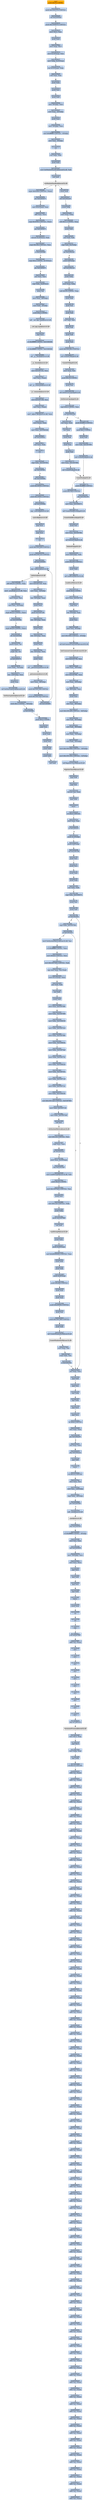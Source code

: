 digraph G {
node[shape=rectangle,style=filled,fillcolor=lightsteelblue,color=lightsteelblue]
bgcolor="transparent"
a0x01005438pushl_0x70UINT8[label="start\npushl $0x70<UINT8>",color="lightgrey",fillcolor="orange"];
a0x0100543apushl_0x1001570UINT32[label="0x0100543a\npushl $0x1001570<UINT32>"];
a0x0100543fcall_0x01005620[label="0x0100543f\ncall 0x01005620"];
a0x01005620pushl_0x1005670UINT32[label="0x01005620\npushl $0x1005670<UINT32>"];
a0x01005625movl_fs_0_eax[label="0x01005625\nmovl %fs:0, %eax"];
a0x0100562bpushl_eax[label="0x0100562b\npushl %eax"];
a0x0100562cmovl_esp_fs_0[label="0x0100562c\nmovl %esp, %fs:0"];
a0x01005633movl_0x10esp__eax[label="0x01005633\nmovl 0x10(%esp), %eax"];
a0x01005637movl_ebp_0x10esp_[label="0x01005637\nmovl %ebp, 0x10(%esp)"];
a0x0100563bleal_0x10esp__ebp[label="0x0100563b\nleal 0x10(%esp), %ebp"];
a0x0100563fsubl_eax_esp[label="0x0100563f\nsubl %eax, %esp"];
a0x01005641pushl_ebx[label="0x01005641\npushl %ebx"];
a0x01005642pushl_esi[label="0x01005642\npushl %esi"];
a0x01005643pushl_edi[label="0x01005643\npushl %edi"];
a0x01005644movl__8ebp__eax[label="0x01005644\nmovl -8(%ebp), %eax"];
a0x01005647movl_esp__24ebp_[label="0x01005647\nmovl %esp, -24(%ebp)"];
a0x0100564apushl_eax[label="0x0100564a\npushl %eax"];
a0x0100564bmovl__4ebp__eax[label="0x0100564b\nmovl -4(%ebp), %eax"];
a0x0100564emovl_0xffffffffUINT32__4ebp_[label="0x0100564e\nmovl $0xffffffff<UINT32>, -4(%ebp)"];
a0x01005655movl_eax__8ebp_[label="0x01005655\nmovl %eax, -8(%ebp)"];
a0x01005658ret[label="0x01005658\nret"];
a0x01005444xorl_ebx_ebx[label="0x01005444\nxorl %ebx, %ebx"];
a0x01005446pushl_ebx[label="0x01005446\npushl %ebx"];
a0x01005447movl_GetModuleHandleA_kernel32_dll_edi[label="0x01005447\nmovl GetModuleHandleA@kernel32.dll, %edi"];
a0x0100544dcall_edi[label="0x0100544d\ncall %edi"];
GetModuleHandleA_kernel32_dll[label="GetModuleHandleA@kernel32.dll",color="lightgrey",fillcolor="lightgrey"];
a0x0100544fcmpw_0x5a4dUINT16_eax_[label="0x0100544f\ncmpw $0x5a4d<UINT16>, (%eax)"];
a0x01005454jne_0x01005475[label="0x01005454\njne 0x01005475"];
a0x01005456movl_0x3ceax__ecx[label="0x01005456\nmovl 0x3c(%eax), %ecx"];
a0x01005459addl_eax_ecx[label="0x01005459\naddl %eax, %ecx"];
a0x0100545bcmpl_0x4550UINT32_ecx_[label="0x0100545b\ncmpl $0x4550<UINT32>, (%ecx)"];
a0x01005461jne_0x01005475[label="0x01005461\njne 0x01005475"];
a0x01005463movzwl_0x18ecx__eax[label="0x01005463\nmovzwl 0x18(%ecx), %eax"];
a0x01005467cmpl_0x10bUINT32_eax[label="0x01005467\ncmpl $0x10b<UINT32>, %eax"];
a0x0100546cje_0x0100548d[label="0x0100546c\nje 0x0100548d"];
a0x0100548dcmpl_0xeUINT8_0x74ecx_[label="0x0100548d\ncmpl $0xe<UINT8>, 0x74(%ecx)"];
a0x01005491jbe_0x01005475[label="0x01005491\njbe 0x01005475"];
a0x01005493xorl_eax_eax[label="0x01005493\nxorl %eax, %eax"];
a0x01005495cmpl_ebx_0xe8ecx_[label="0x01005495\ncmpl %ebx, 0xe8(%ecx)"];
a0x0100549bsetne_al[label="0x0100549b\nsetne %al"];
a0x0100549emovl_eax__28ebp_[label="0x0100549e\nmovl %eax, -28(%ebp)"];
a0x010054a1movl_ebx__4ebp_[label="0x010054a1\nmovl %ebx, -4(%ebp)"];
a0x010054a4pushl_0x2UINT8[label="0x010054a4\npushl $0x2<UINT8>"];
a0x010054a6call___set_app_type_msvcrt_dll[label="0x010054a6\ncall __set_app_type@msvcrt.dll"];
a__set_app_type_msvcrt_dll[label="__set_app_type@msvcrt.dll",color="lightgrey",fillcolor="lightgrey"];
a0x010054acpopl_ecx[label="0x010054ac\npopl %ecx"];
a0x010054adorl_0xffffffffUINT8_0x01008380[label="0x010054ad\norl $0xffffffff<UINT8>, 0x01008380"];
a0x010054b4orl_0xffffffffUINT8_0x01008384[label="0x010054b4\norl $0xffffffff<UINT8>, 0x01008384"];
a0x010054bbcall___p__fmode_msvcrt_dll[label="0x010054bb\ncall __p__fmode@msvcrt.dll"];
a__p__fmode_msvcrt_dll[label="__p__fmode@msvcrt.dll",color="lightgrey",fillcolor="lightgrey"];
a0x010054c1movl_0x0100710c_ecx[label="0x010054c1\nmovl 0x0100710c, %ecx"];
a0x010054c7movl_ecx_eax_[label="0x010054c7\nmovl %ecx, (%eax)"];
a0x010054c9call___p__commode_msvcrt_dll[label="0x010054c9\ncall __p__commode@msvcrt.dll"];
a__p__commode_msvcrt_dll[label="__p__commode@msvcrt.dll",color="lightgrey",fillcolor="lightgrey"];
a0x010054cfmovl_0x01007108_ecx[label="0x010054cf\nmovl 0x01007108, %ecx"];
a0x010054d5movl_ecx_eax_[label="0x010054d5\nmovl %ecx, (%eax)"];
a0x010054d7movl__adjust_fdiv_msvcrt_dll_eax[label="0x010054d7\nmovl _adjust_fdiv@msvcrt.dll, %eax"];
a0x010054dcmovl_eax__eax[label="0x010054dc\nmovl (%eax), %eax"];
a0x010054demovl_eax_0x01008388[label="0x010054de\nmovl %eax, 0x01008388"];
a0x010054e3call_0x0100561c[label="0x010054e3\ncall 0x0100561c"];
a0x0100561cxorl_eax_eax[label="0x0100561c\nxorl %eax, %eax"];
a0x0100561eret[label="0x0100561e\nret"];
a0x010054e8cmpl_ebx_0x0100705c[label="0x010054e8\ncmpl %ebx, 0x0100705c"];
a0x010054eejne_0x010054fc[label="0x010054ee\njne 0x010054fc"];
a0x010054fccall_0x0100560a[label="0x010054fc\ncall 0x0100560a"];
a0x0100560apushl_0x30000UINT32[label="0x0100560a\npushl $0x30000<UINT32>"];
a0x0100560fpushl_0x10000UINT32[label="0x0100560f\npushl $0x10000<UINT32>"];
a0x01005614call_0x0100566a[label="0x01005614\ncall 0x0100566a"];
a0x0100566ajmp__controlfp_msvcrt_dll[label="0x0100566a\njmp _controlfp@msvcrt.dll"];
a_controlfp_msvcrt_dll[label="_controlfp@msvcrt.dll",color="lightgrey",fillcolor="lightgrey"];
a0x01005619popl_ecx[label="0x01005619\npopl %ecx"];
a0x0100561apopl_ecx[label="0x0100561a\npopl %ecx"];
a0x0100561bret[label="0x0100561b\nret"];
a0x01005501pushl_0x1001200UINT32[label="0x01005501\npushl $0x1001200<UINT32>"];
a0x01005506pushl_0x10011fcUINT32[label="0x01005506\npushl $0x10011fc<UINT32>"];
a0x0100550bcall_0x01005604[label="0x0100550b\ncall 0x01005604"];
a0x01005604jmp__initterm_msvcrt_dll[label="0x01005604\njmp _initterm@msvcrt.dll"];
a_initterm_msvcrt_dll[label="_initterm@msvcrt.dll",color="lightgrey",fillcolor="lightgrey"];
a0x01005510movl_0x01007104_eax[label="0x01005510\nmovl 0x01007104, %eax"];
a0x01005515movl_eax__32ebp_[label="0x01005515\nmovl %eax, -32(%ebp)"];
a0x01005518leal__32ebp__eax[label="0x01005518\nleal -32(%ebp), %eax"];
a0x0100551bpushl_eax[label="0x0100551b\npushl %eax"];
a0x0100551cpushl_0x01007100[label="0x0100551c\npushl 0x01007100"];
a0x01005522leal__36ebp__eax[label="0x01005522\nleal -36(%ebp), %eax"];
a0x01005525pushl_eax[label="0x01005525\npushl %eax"];
a0x01005526leal__40ebp__eax[label="0x01005526\nleal -40(%ebp), %eax"];
a0x01005529pushl_eax[label="0x01005529\npushl %eax"];
a0x0100552aleal__44ebp__eax[label="0x0100552a\nleal -44(%ebp), %eax"];
a0x0100552dpushl_eax[label="0x0100552d\npushl %eax"];
a0x0100552ecall___getmainargs_msvcrt_dll[label="0x0100552e\ncall __getmainargs@msvcrt.dll"];
a__getmainargs_msvcrt_dll[label="__getmainargs@msvcrt.dll",color="lightgrey",fillcolor="lightgrey"];
a0x01005534movl_eax__48ebp_[label="0x01005534\nmovl %eax, -48(%ebp)"];
a0x01005537pushl_0x10011f8UINT32[label="0x01005537\npushl $0x10011f8<UINT32>"];
a0x0100553cpushl_0x10011f4UINT32[label="0x0100553c\npushl $0x10011f4<UINT32>"];
a0x01005541call_0x01005604[label="0x01005541\ncall 0x01005604"];
a0x01005546addl_0x24UINT8_esp[label="0x01005546\naddl $0x24<UINT8>, %esp"];
a0x01005549movl__acmdln_msvcrt_dll_eax[label="0x01005549\nmovl _acmdln@msvcrt.dll, %eax"];
a0x0100554emovl_eax__esi[label="0x0100554e\nmovl (%eax), %esi"];
a0x01005550movl_esi__52ebp_[label="0x01005550\nmovl %esi, -52(%ebp)"];
a0x01005553cmpb_0x22UINT8_esi_[label="0x01005553\ncmpb $0x22<UINT8>, (%esi)"];
a0x01005556jne_0x01005592[label="0x01005556\njne 0x01005592"];
a0x01005592cmpb_0x20UINT8_esi_[label="0x01005592\ncmpb $0x20<UINT8>, (%esi)"];
a0x01005595jbe_0x0100556f[label="0x01005595\njbe 0x0100556f"];
a0x0100556fmovb_esi__al[label="0x0100556f\nmovb (%esi), %al"];
a0x01005571cmpb_bl_al[label="0x01005571\ncmpb %bl, %al"];
a0x01005573je_0x01005579[label="0x01005573\nje 0x01005579"];
a0x01005579movl_ebx__76ebp_[label="0x01005579\nmovl %ebx, -76(%ebp)"];
a0x0100557cleal__120ebp__eax[label="0x0100557c\nleal -120(%ebp), %eax"];
a0x0100557fpushl_eax[label="0x0100557f\npushl %eax"];
a0x01005580call_GetStartupInfoA_kernel32_dll[label="0x01005580\ncall GetStartupInfoA@kernel32.dll"];
GetStartupInfoA_kernel32_dll[label="GetStartupInfoA@kernel32.dll",color="lightgrey",fillcolor="lightgrey"];
a0x01005586testb_0x1UINT8__76ebp_[label="0x01005586\ntestb $0x1<UINT8>, -76(%ebp)"];
a0x0100558aje_0x0100559d[label="0x0100558a\nje 0x0100559d"];
a0x0100559dpushl_0xaUINT8[label="0x0100559d\npushl $0xa<UINT8>"];
a0x0100559fpopl_eax[label="0x0100559f\npopl %eax"];
a0x010055a0pushl_eax[label="0x010055a0\npushl %eax"];
a0x010055a1pushl_esi[label="0x010055a1\npushl %esi"];
a0x010055a2pushl_ebx[label="0x010055a2\npushl %ebx"];
a0x010055a3pushl_ebx[label="0x010055a3\npushl %ebx"];
a0x010055a4call_edi[label="0x010055a4\ncall %edi"];
a0x010055a6pushl_eax[label="0x010055a6\npushl %eax"];
a0x010055a7call_0x01002228[label="0x010055a7\ncall 0x01002228"];
a0x01002228pushl_ebp[label="0x01002228\npushl %ebp"];
a0x01002229movl_esp_ebp[label="0x01002229\nmovl %esp, %ebp"];
a0x0100222bsubl_0x1cUINT8_esp[label="0x0100222b\nsubl $0x1c<UINT8>, %esp"];
a0x0100222epushl_edi[label="0x0100222e\npushl %edi"];
a0x0100222fxorl_edi_edi[label="0x0100222f\nxorl %edi, %edi"];
a0x01002231cmpl_edi_0xcebp_[label="0x01002231\ncmpl %edi, 0xc(%ebp)"];
a0x01002234jne_0x01002242[label="0x01002234\njne 0x01002242"];
a0x01002236pushl_0x8ebp_[label="0x01002236\npushl 0x8(%ebp)"];
a0x01002239call_0x01002144[label="0x01002239\ncall 0x01002144"];
a0x01002144pushl_ebp[label="0x01002144\npushl %ebp"];
a0x01002145movl_esp_ebp[label="0x01002145\nmovl %esp, %ebp"];
a0x01002147subl_0x30UINT8_esp[label="0x01002147\nsubl $0x30<UINT8>, %esp"];
a0x0100214apushl_ebx[label="0x0100214a\npushl %ebx"];
a0x0100214bpushl_esi[label="0x0100214b\npushl %esi"];
a0x0100214cpushl_edi[label="0x0100214c\npushl %edi"];
a0x0100214dxorl_edi_edi[label="0x0100214d\nxorl %edi, %edi"];
a0x0100214fpushl_edi[label="0x0100214f\npushl %edi"];
a0x01002150pushl_edi[label="0x01002150\npushl %edi"];
a0x01002151pushl_edi[label="0x01002151\npushl %edi"];
a0x01002152pushl_0x100149cUINT32[label="0x01002152\npushl $0x100149c<UINT32>"];
a0x01002157call_CreateICW_gdi32_dll[label="0x01002157\ncall CreateICW@gdi32.dll"];
CreateICW_gdi32_dll[label="CreateICW@gdi32.dll",color="lightgrey",fillcolor="lightgrey"];
a0x0100215dmovl_eax_esi[label="0x0100215d\nmovl %eax, %esi"];
a0x0100215fpushl_0x18UINT8[label="0x0100215f\npushl $0x18<UINT8>"];
a0x01002161pushl_esi[label="0x01002161\npushl %esi"];
a0x01002162call_GetDeviceCaps_gdi32_dll[label="0x01002162\ncall GetDeviceCaps@gdi32.dll"];
GetDeviceCaps_gdi32_dll[label="GetDeviceCaps@gdi32.dll",color="lightgrey",fillcolor="lightgrey"];
a0x01002168cmpl_0x2UINT8_eax[label="0x01002168\ncmpl $0x2<UINT8>, %eax"];
a0x0100216bjne_0x01002185[label="0x0100216b\njne 0x01002185"];
a0x0100216dxorl_eax_eax[label="0x0100216d\nxorl %eax, %eax"];
a0x01002185pushl_0xff00UINT32[label="0x01002185\npushl $0xff00<UINT32>"];
a0x0100218apushl_0x1UINT8[label="0x0100218a\npushl $0x1<UINT8>"];
a0x0100218cpushl_edi[label="0x0100218c\npushl %edi"];
a0x0100218dmovl_edi_0x01007994[label="0x0100218d\nmovl %edi, 0x01007994"];
a0x01002193call_CreatePen_gdi32_dll[label="0x01002193\ncall CreatePen@gdi32.dll"];
CreatePen_gdi32_dll[label="CreatePen@gdi32.dll",color="lightgrey",fillcolor="lightgrey"];
a0x01002199pushl_0x7f00UINT32[label="0x01002199\npushl $0x7f00<UINT32>"];
a0x0100219emovl_eax_0x0100837c[label="0x0100219e\nmovl %eax, 0x0100837c"];
a0x010021a3call_CreateSolidBrush_gdi32_dll[label="0x010021a3\ncall CreateSolidBrush@gdi32.dll"];
CreateSolidBrush_gdi32_dll[label="CreateSolidBrush@gdi32.dll",color="lightgrey",fillcolor="lightgrey"];
a0x010021a9pushl_esi[label="0x010021a9\npushl %esi"];
a0x010021aamovl_eax_0x0100799c[label="0x010021aa\nmovl %eax, 0x0100799c"];
a0x010021afcall_DeleteDC_gdi32_dll[label="0x010021af\ncall DeleteDC@gdi32.dll"];
DeleteDC_gdi32_dll[label="DeleteDC@gdi32.dll",color="lightgrey",fillcolor="lightgrey"];
a0x010021b5movl_0x8ebp__ebx[label="0x010021b5\nmovl 0x8(%ebp), %ebx"];
a0x010021b8pushl_0x259UINT32[label="0x010021b8\npushl $0x259<UINT32>"];
a0x010021bdpushl_ebx[label="0x010021bd\npushl %ebx"];
a0x010021becall_LoadIconW_user32_dll[label="0x010021be\ncall LoadIconW@user32.dll"];
LoadIconW_user32_dll[label="LoadIconW@user32.dll",color="lightgrey",fillcolor="lightgrey"];
a0x010021c4pushl_0x8UINT8[label="0x010021c4\npushl $0x8<UINT8>"];
a0x010021c6movl_eax_0x010077f4[label="0x010021c6\nmovl %eax, 0x010077f4"];
a0x010021cbpopl_esi[label="0x010021cb\npopl %esi"];
a0x010021ccleal__8ebp__eax[label="0x010021cc\nleal -8(%ebp), %eax"];
a0x010021cfpushl_eax[label="0x010021cf\npushl %eax"];
a0x010021d0movl_esi__8ebp_[label="0x010021d0\nmovl %esi, -8(%ebp)"];
a0x010021d3movl_0x16fdUINT32__4ebp_[label="0x010021d3\nmovl $0x16fd<UINT32>, -4(%ebp)"];
a0x010021dacall_InitCommonControlsEx_comctl32_dll[label="0x010021da\ncall InitCommonControlsEx@comctl32.dll"];
InitCommonControlsEx_comctl32_dll[label="InitCommonControlsEx@comctl32.dll",color="lightgrey",fillcolor="lightgrey"];
a0x010021e0movl_0x010077f4_eax[label="0x010021e0\nmovl 0x010077f4, %eax"];
a0x010021e5movl_eax__28ebp_[label="0x010021e5\nmovl %eax, -28(%ebp)"];
a0x010021e8movl_0x0100799c_eax[label="0x010021e8\nmovl 0x0100799c, %eax"];
a0x010021edmovl_eax__20ebp_[label="0x010021ed\nmovl %eax, -20(%ebp)"];
a0x010021f0leal__48ebp__eax[label="0x010021f0\nleal -48(%ebp), %eax"];
a0x010021f3pushl_eax[label="0x010021f3\npushl %eax"];
a0x010021f4movl_esi__48ebp_[label="0x010021f4\nmovl %esi, -48(%ebp)"];
a0x010021f7movl_0x1001af9UINT32__44ebp_[label="0x010021f7\nmovl $0x1001af9<UINT32>, -44(%ebp)"];
a0x010021femovl_edi__40ebp_[label="0x010021fe\nmovl %edi, -40(%ebp)"];
a0x01002201movl_edi__36ebp_[label="0x01002201\nmovl %edi, -36(%ebp)"];
a0x01002204movl_ebx__32ebp_[label="0x01002204\nmovl %ebx, -32(%ebp)"];
a0x01002207movl_edi__24ebp_[label="0x01002207\nmovl %edi, -24(%ebp)"];
a0x0100220amovl_0x1001488UINT32__16ebp_[label="0x0100220a\nmovl $0x1001488<UINT32>, -16(%ebp)"];
a0x01002211movl_0x1001390UINT32__12ebp_[label="0x01002211\nmovl $0x1001390<UINT32>, -12(%ebp)"];
a0x01002218call_RegisterClassW_user32_dll[label="0x01002218\ncall RegisterClassW@user32.dll"];
RegisterClassW_user32_dll[label="RegisterClassW@user32.dll",color="lightgrey",fillcolor="lightgrey"];
a0x0100221epopl_edi[label="0x0100221e\npopl %edi"];
a0x0100221fpopl_esi[label="0x0100221f\npopl %esi"];
a0x01002220movzwl_ax_eax[label="0x01002220\nmovzwl %ax, %eax"];
a0x01002223popl_ebx[label="0x01002223\npopl %ebx"];
a0x01002224leave_[label="0x01002224\nleave "];
a0x01002225ret_0x4UINT16[label="0x01002225\nret $0x4<UINT16>"];
a0x0100223etestl_eax_eax[label="0x0100223e\ntestl %eax, %eax"];
a0x01002240je_0x01002251[label="0x01002240\nje 0x01002251"];
a0x01002242pushl_0x14ebp_[label="0x01002242\npushl 0x14(%ebp)"];
a0x01002245pushl_0x8ebp_[label="0x01002245\npushl 0x8(%ebp)"];
a0x01002248call_0x010015f0[label="0x01002248\ncall 0x010015f0"];
a0x010015f0pushl_ecx[label="0x010015f0\npushl %ecx"];
a0x010015f1pushl_ecx[label="0x010015f1\npushl %ecx"];
a0x010015f2pushl_ebx[label="0x010015f2\npushl %ebx"];
a0x010015f3pushl_ebp[label="0x010015f3\npushl %ebp"];
a0x010015f4xorl_ebx_ebx[label="0x010015f4\nxorl %ebx, %ebx"];
a0x010015f6cmpl_ebx_0x0100837c[label="0x010015f6\ncmpl %ebx, 0x0100837c"];
a0x010015fcpushl_esi[label="0x010015fc\npushl %esi"];
a0x010015fdpushl_edi[label="0x010015fd\npushl %edi"];
a0x010015feje_0x01001832[label="0x010015fe\nje 0x01001832"];
a0x01001604cmpl_ebx_0x0100799c[label="0x01001604\ncmpl %ebx, 0x0100799c"];
a0x01001832xorl_eax_eax[label="0x01001832\nxorl %eax, %eax"];
a0x01001834popl_edi[label="0x01001834\npopl %edi"];
a0x01001835popl_esi[label="0x01001835\npopl %esi"];
a0x01001836popl_ebp[label="0x01001836\npopl %ebp"];
a0x01001837popl_ebx[label="0x01001837\npopl %ebx"];
a0x01001838popl_ecx[label="0x01001838\npopl %ecx"];
a0x01001839popl_ecx[label="0x01001839\npopl %ecx"];
a0x0100183aret_0x8UINT16[label="0x0100183a\nret $0x8<UINT16>"];
a0x0100224dtestl_eax_eax[label="0x0100224d\ntestl %eax, %eax"];
a0x0100224fjne_0x01002255[label="0x0100224f\njne 0x01002255"];
a0x01002251xorl_eax_eax[label="0x01002251\nxorl %eax, %eax"];
a0x01002253jmp_0x010022aa[label="0x01002253\njmp 0x010022aa"];
a0x010022aapopl_edi[label="0x010022aa\npopl %edi"];
a0x010022ableave_[label="0x010022ab\nleave "];
a0x010022acret_0x10UINT16[label="0x010022ac\nret $0x10<UINT16>"];
a0x010055acmovl_eax_esi[label="0x010055ac\nmovl %eax, %esi"];
a0x010055aemovl_esi__124ebp_[label="0x010055ae\nmovl %esi, -124(%ebp)"];
a0x010055b1cmpl_ebx__28ebp_[label="0x010055b1\ncmpl %ebx, -28(%ebp)"];
a0x010055b4jne_0x010055bd[label="0x010055b4\njne 0x010055bd"];
a0x010055bdcall__cexit_msvcrt_dll[label="0x010055bd\ncall _cexit@msvcrt.dll"];
a_cexit_msvcrt_dll[label="_cexit@msvcrt.dll",color="lightgrey",fillcolor="lightgrey"];
a0x010055c3jmp_0x010055f2[label="0x010055c3\njmp 0x010055f2"];
a0x010055f2orl_0xffffffffUINT8__4ebp_[label="0x010055f2\norl $0xffffffff<UINT8>, -4(%ebp)"];
a0x010055f6movl_esi_eax[label="0x010055f6\nmovl %esi, %eax"];
a0x010055f8call_0x01005659[label="0x010055f8\ncall 0x01005659"];
a0x01005659movl__16ebp__ecx[label="0x01005659\nmovl -16(%ebp), %ecx"];
a0x0100565cmovl_ecx_fs_0[label="0x0100565c\nmovl %ecx, %fs:0"];
a0x01005663popl_ecx[label="0x01005663\npopl %ecx"];
a0x01005664popl_edi[label="0x01005664\npopl %edi"];
a0x01005665popl_esi[label="0x01005665\npopl %esi"];
a0x01005666popl_ebx[label="0x01005666\npopl %ebx"];
a0x01005667leave_[label="0x01005667\nleave "];
a0x01005668pushl_ecx[label="0x01005668\npushl %ecx"];
a0x01005669ret[label="0x01005669\nret"];
a0x010055fdret[label="0x010055fd\nret"];
a0x7c8000c0nop_[label="0x7c8000c0\nnop "];
a0x7c8000c1call_0x63d7f9f4[label="0x7c8000c1\ncall 0x63d7f9f4"];
a0x63d7f9f4addb_al_eax_[label="0x63d7f9f4\naddb %al, (%eax)"];
a0x7c839aa8int3_[label="0x7c839aa8\nint3 "];
a0x7c839aa9int3_[label="0x7c839aa9\nint3 "];
a0x7c839aaaint3_[label="0x7c839aaa\nint3 "];
a0x7c839aabint3_[label="0x7c839aab\nint3 "];
a0x7c839aacint3_[label="0x7c839aac\nint3 "];
a0x7c839aadint3_[label="0x7c839aad\nint3 "];
a0x7c839aaeint3_[label="0x7c839aae\nint3 "];
a0x7c839aafint3_[label="0x7c839aaf\nint3 "];
a0x7c839ab0int3_[label="0x7c839ab0\nint3 "];
a0x7c839ab1int3_[label="0x7c839ab1\nint3 "];
a0x7c839ab2jmp_0x7c801e1a[label="0x7c839ab2\njmp 0x7c801e1a"];
TerminateProcess_kernel32_dll[label="TerminateProcess@kernel32.dll",color="lightgrey",fillcolor="lightgrey"];
a0x7c9032a8movl_fs_0_esp[label="0x7c9032a8\nmovl %fs:0, %esp"];
a0x7c9032afpopl_fs_0[label="0x7c9032af\npopl %fs:0"];
a0x7c9032b6movl_ebp_esp[label="0x7c9032b6\nmovl %ebp, %esp"];
a0x7c9032b8popl_ebp[label="0x7c9032b8\npopl %ebp"];
a0x7c9032b9ret_0x14UINT16[label="0x7c9032b9\nret $0x14<UINT16>"];
a0x00000000addb_al_eax_[label="0x00000000\naddb %al, (%eax)"];
a0x00000002addb_al_eax_[label="0x00000002\naddb %al, (%eax)"];
a0x00000004addb_al_eax_[label="0x00000004\naddb %al, (%eax)"];
a0x00000006addb_al_eax_[label="0x00000006\naddb %al, (%eax)"];
a0x00000008addb_al_eax_[label="0x00000008\naddb %al, (%eax)"];
a0x0000000aaddb_al_eax_[label="0x0000000a\naddb %al, (%eax)"];
a0x0000000caddb_al_eax_[label="0x0000000c\naddb %al, (%eax)"];
a0x0000000eaddb_al_eax_[label="0x0000000e\naddb %al, (%eax)"];
a0x00000010addb_al_eax_[label="0x00000010\naddb %al, (%eax)"];
a0x00000012addb_al_eax_[label="0x00000012\naddb %al, (%eax)"];
a0x00000014addb_al_eax_[label="0x00000014\naddb %al, (%eax)"];
a0x00000016addb_al_eax_[label="0x00000016\naddb %al, (%eax)"];
a0x00000018addb_al_eax_[label="0x00000018\naddb %al, (%eax)"];
a0x0000001aaddb_al_eax_[label="0x0000001a\naddb %al, (%eax)"];
a0x0000001caddb_al_eax_[label="0x0000001c\naddb %al, (%eax)"];
a0x0000001eaddb_al_eax_[label="0x0000001e\naddb %al, (%eax)"];
a0x00000020addb_al_eax_[label="0x00000020\naddb %al, (%eax)"];
a0x00000022addb_al_eax_[label="0x00000022\naddb %al, (%eax)"];
a0x00000024addb_al_eax_[label="0x00000024\naddb %al, (%eax)"];
a0x00000026addb_al_eax_[label="0x00000026\naddb %al, (%eax)"];
a0x00000028addb_al_eax_[label="0x00000028\naddb %al, (%eax)"];
a0x0000002aaddb_al_eax_[label="0x0000002a\naddb %al, (%eax)"];
a0x0000002caddb_al_eax_[label="0x0000002c\naddb %al, (%eax)"];
a0x0000002eaddb_al_eax_[label="0x0000002e\naddb %al, (%eax)"];
a0x00000030addb_al_eax_[label="0x00000030\naddb %al, (%eax)"];
a0x00000032addb_al_eax_[label="0x00000032\naddb %al, (%eax)"];
a0x00000034addb_al_eax_[label="0x00000034\naddb %al, (%eax)"];
a0x00000036addb_al_eax_[label="0x00000036\naddb %al, (%eax)"];
a0x00000038addb_al_eax_[label="0x00000038\naddb %al, (%eax)"];
a0x0000003aaddb_al_eax_[label="0x0000003a\naddb %al, (%eax)"];
a0x0000003caddb_al_eax_[label="0x0000003c\naddb %al, (%eax)"];
a0x0000003eaddb_al_eax_[label="0x0000003e\naddb %al, (%eax)"];
a0x00000040addb_al_eax_[label="0x00000040\naddb %al, (%eax)"];
a0x00000042addb_al_eax_[label="0x00000042\naddb %al, (%eax)"];
a0x00000044addb_al_eax_[label="0x00000044\naddb %al, (%eax)"];
a0x00000046addb_al_eax_[label="0x00000046\naddb %al, (%eax)"];
a0x00000048addb_al_eax_[label="0x00000048\naddb %al, (%eax)"];
a0x0000004aaddb_al_eax_[label="0x0000004a\naddb %al, (%eax)"];
a0x0000004caddb_al_eax_[label="0x0000004c\naddb %al, (%eax)"];
a0x0000004eaddb_al_eax_[label="0x0000004e\naddb %al, (%eax)"];
a0x00000050addb_al_eax_[label="0x00000050\naddb %al, (%eax)"];
a0x00000052addb_al_eax_[label="0x00000052\naddb %al, (%eax)"];
a0x00000054addb_al_eax_[label="0x00000054\naddb %al, (%eax)"];
a0x00000056addb_al_eax_[label="0x00000056\naddb %al, (%eax)"];
a0x00000058addb_al_eax_[label="0x00000058\naddb %al, (%eax)"];
a0x0000005aaddb_al_eax_[label="0x0000005a\naddb %al, (%eax)"];
a0x0000005caddb_al_eax_[label="0x0000005c\naddb %al, (%eax)"];
a0x0000005eaddb_al_eax_[label="0x0000005e\naddb %al, (%eax)"];
a0x00000060addb_al_eax_[label="0x00000060\naddb %al, (%eax)"];
a0x00000062addb_al_eax_[label="0x00000062\naddb %al, (%eax)"];
a0x00000064addb_al_eax_[label="0x00000064\naddb %al, (%eax)"];
a0x00000066addb_al_eax_[label="0x00000066\naddb %al, (%eax)"];
a0x00000068addb_al_eax_[label="0x00000068\naddb %al, (%eax)"];
a0x0000006aaddb_al_eax_[label="0x0000006a\naddb %al, (%eax)"];
a0x0000006caddb_al_eax_[label="0x0000006c\naddb %al, (%eax)"];
a0x0000006eaddb_al_eax_[label="0x0000006e\naddb %al, (%eax)"];
a0x00000070addb_al_eax_[label="0x00000070\naddb %al, (%eax)"];
a0x00000072addb_al_eax_[label="0x00000072\naddb %al, (%eax)"];
a0x00000074addb_al_eax_[label="0x00000074\naddb %al, (%eax)"];
a0x00000076addb_al_eax_[label="0x00000076\naddb %al, (%eax)"];
a0x00000078addb_al_eax_[label="0x00000078\naddb %al, (%eax)"];
a0x0000007aaddb_al_eax_[label="0x0000007a\naddb %al, (%eax)"];
a0x0000007caddb_al_eax_[label="0x0000007c\naddb %al, (%eax)"];
a0x0000007eaddb_al_eax_[label="0x0000007e\naddb %al, (%eax)"];
a0x00000080addb_al_eax_[label="0x00000080\naddb %al, (%eax)"];
a0x00000082addb_al_eax_[label="0x00000082\naddb %al, (%eax)"];
a0x00000084addb_al_eax_[label="0x00000084\naddb %al, (%eax)"];
a0x00000086addb_al_eax_[label="0x00000086\naddb %al, (%eax)"];
a0x00000088addb_al_eax_[label="0x00000088\naddb %al, (%eax)"];
a0x0000008aaddb_al_eax_[label="0x0000008a\naddb %al, (%eax)"];
a0x0000008caddb_al_eax_[label="0x0000008c\naddb %al, (%eax)"];
a0x0000008eaddb_al_eax_[label="0x0000008e\naddb %al, (%eax)"];
a0x00000090addb_al_eax_[label="0x00000090\naddb %al, (%eax)"];
a0x00000092addb_al_eax_[label="0x00000092\naddb %al, (%eax)"];
a0x00000094addb_al_eax_[label="0x00000094\naddb %al, (%eax)"];
a0x00000096addb_al_eax_[label="0x00000096\naddb %al, (%eax)"];
a0x00000098addb_al_eax_[label="0x00000098\naddb %al, (%eax)"];
a0x0000009aaddb_al_eax_[label="0x0000009a\naddb %al, (%eax)"];
a0x0000009caddb_al_eax_[label="0x0000009c\naddb %al, (%eax)"];
a0x0000009eaddb_al_eax_[label="0x0000009e\naddb %al, (%eax)"];
a0x000000a0addb_al_eax_[label="0x000000a0\naddb %al, (%eax)"];
a0x000000a2addb_al_eax_[label="0x000000a2\naddb %al, (%eax)"];
a0x000000a4addb_al_eax_[label="0x000000a4\naddb %al, (%eax)"];
a0x000000a6addb_al_eax_[label="0x000000a6\naddb %al, (%eax)"];
a0x000000a8addb_al_eax_[label="0x000000a8\naddb %al, (%eax)"];
a0x000000aaaddb_al_eax_[label="0x000000aa\naddb %al, (%eax)"];
a0x000000acaddb_al_eax_[label="0x000000ac\naddb %al, (%eax)"];
a0x000000aeaddb_al_eax_[label="0x000000ae\naddb %al, (%eax)"];
a0x000000b0addb_al_eax_[label="0x000000b0\naddb %al, (%eax)"];
a0x000000b2addb_al_eax_[label="0x000000b2\naddb %al, (%eax)"];
a0x000000b4addb_al_eax_[label="0x000000b4\naddb %al, (%eax)"];
a0x000000b6addb_al_eax_[label="0x000000b6\naddb %al, (%eax)"];
a0x000000b8addb_al_eax_[label="0x000000b8\naddb %al, (%eax)"];
a0x000000baaddb_al_eax_[label="0x000000ba\naddb %al, (%eax)"];
a0x000000bcaddb_al_eax_[label="0x000000bc\naddb %al, (%eax)"];
a0x000000beaddb_al_eax_[label="0x000000be\naddb %al, (%eax)"];
a0x000000c0addb_al_eax_[label="0x000000c0\naddb %al, (%eax)"];
a0x000000c2addb_al_eax_[label="0x000000c2\naddb %al, (%eax)"];
a0x000000c4addb_al_eax_[label="0x000000c4\naddb %al, (%eax)"];
a0x000000c6addb_al_eax_[label="0x000000c6\naddb %al, (%eax)"];
a0x000000c8addb_al_eax_[label="0x000000c8\naddb %al, (%eax)"];
a0x0100160aje_0x01001832[label="0x0100160a\nje 0x01001832"];
a0x01001610movl_GetSystemMetrics_user32_dll_esi[label="0x01001610\nmovl GetSystemMetrics@user32.dll, %esi"];
a0x01001616orl_0xffffffffUINT8_eax[label="0x01001616\norl $0xffffffff<UINT8>, %eax"];
a0x01001619movl_0xbdUINT32_ecx[label="0x01001619\nmovl $0xbd<UINT32>, %ecx"];
a0x0100161emovl_0x1007500UINT32_edi[label="0x0100161e\nmovl $0x1007500<UINT32>, %edi"];
a0x01001623repz_stosl_eax_es_edi_[label="0x01001623\nrepz stosl %eax, %es:(%edi)"];
a0x01001625movl_0x1cesp__eax[label="0x01001625\nmovl 0x1c(%esp), %eax"];
a0x01001629xorl_edi_edi[label="0x01001629\nxorl %edi, %edi"];
a0x0100162bincl_edi[label="0x0100162b\nincl %edi"];
a0x0100162cpushl_edi[label="0x0100162c\npushl %edi"];
a0x0100162dmovl_eax_0x01007860[label="0x0100162d\nmovl %eax, 0x01007860"];
a0x01001632movl_ebx_0x01007808[label="0x01001632\nmovl %ebx, 0x01007808"];
a0x01001638movl_ebx_0x01008350[label="0x01001638\nmovl %ebx, 0x01008350"];
a0x0100163emovl_ebx_0x01007434[label="0x0100163e\nmovl %ebx, 0x01007434"];
a0x01001644movl_ebx_0x01007984[label="0x01001644\nmovl %ebx, 0x01007984"];
a0x0100164amovl_ebx_0x0100834c[label="0x0100164a\nmovl %ebx, 0x0100834c"];
a0x01001650movl_ebx_0x010074e0[label="0x01001650\nmovl %ebx, 0x010074e0"];
a0x01001656movl_ebx_0x010077fc[label="0x01001656\nmovl %ebx, 0x010077fc"];
a0x0100165cmovl_ebx_0x01008320[label="0x0100165c\nmovl %ebx, 0x01008320"];
a0x01001662movl_ebx_0x0100743c[label="0x01001662\nmovl %ebx, 0x0100743c"];
a0x01001668movl_ebx_0x01007130[label="0x01001668\nmovl %ebx, 0x01007130"];
a0x0100166emovl_ebx_0x0100712c[label="0x0100166e\nmovl %ebx, 0x0100712c"];
a0x01001674movl_ebx_0x01008340[label="0x01001674\nmovl %ebx, 0x01008340"];
a0x0100167amovl_0x10013a8UINT32_0x01007804[label="0x0100167a\nmovl $0x10013a8<UINT32>, 0x01007804"];
a0x01001684movl_edi_0x01007134[label="0x01001684\nmovl %edi, 0x01007134"];
a0x0100168amovl_ebx_0x01007440[label="0x0100168a\nmovl %ebx, 0x01007440"];
a0x01001690call_esi[label="0x01001690\ncall %esi"];
GetSystemMetrics_user32_dll[label="GetSystemMetrics@user32.dll",color="lightgrey",fillcolor="lightgrey"];
a0x01001692movl_0x1e0UINT32_ecx[label="0x01001692\nmovl $0x1e0<UINT32>, %ecx"];
a0x01001697cmpl_ecx_eax[label="0x01001697\ncmpl %ecx, %eax"];
a0x01001699jle_0x010016a1[label="0x01001699\njle 0x010016a1"];
a0x0100169bmovl_ecx_0x10esp_[label="0x0100169b\nmovl %ecx, 0x10(%esp)"];
a0x0100169fjmp_0x010016a8[label="0x0100169f\njmp 0x010016a8"];
a0x010016a8movl_LoadStringW_user32_dll_edi[label="0x010016a8\nmovl LoadStringW@user32.dll, %edi"];
a0x010016aepushl_0x20UINT8[label="0x010016ae\npushl $0x20<UINT8>"];
a0x010016b0movl_0x1007820UINT32_esi[label="0x010016b0\nmovl $0x1007820<UINT32>, %esi"];
a0x010016b5pushl_esi[label="0x010016b5\npushl %esi"];
a0x010016b6movl_0x12dUINT32_ebp[label="0x010016b6\nmovl $0x12d<UINT32>, %ebp"];
a0x010016bbpushl_ebp[label="0x010016bb\npushl %ebp"];
a0x010016bcpushl_0x01007860[label="0x010016bc\npushl 0x01007860"];
a0x010016c2call_edi[label="0x010016c2\ncall %edi"];
LoadStringW_user32_dll[label="LoadStringW@user32.dll",color="lightgrey",fillcolor="lightgrey"];
a0x010016c4pushl_ebx[label="0x010016c4\npushl %ebx"];
a0x010016c5pushl_0x20esp_[label="0x010016c5\npushl 0x20(%esp)"];
a0x010016c9movl_0x80000000UINT32_eax[label="0x010016c9\nmovl $0x80000000<UINT32>, %eax"];
a0x010016cepushl_ebx[label="0x010016ce\npushl %ebx"];
a0x010016cfpushl_ebx[label="0x010016cf\npushl %ebx"];
a0x010016d0pushl_0x20esp_[label="0x010016d0\npushl 0x20(%esp)"];
a0x010016d4pushl_0x280UINT32[label="0x010016d4\npushl $0x280<UINT32>"];
a0x010016d9pushl_eax[label="0x010016d9\npushl %eax"];
a0x010016dapushl_eax[label="0x010016da\npushl %eax"];
a0x010016dbpushl_0xcf0000UINT32[label="0x010016db\npushl $0xcf0000<UINT32>"];
a0x010016e0pushl_esi[label="0x010016e0\npushl %esi"];
a0x010016e1pushl_0x1001390UINT32[label="0x010016e1\npushl $0x1001390<UINT32>"];
a0x010016e6pushl_ebx[label="0x010016e6\npushl %ebx"];
a0x010016e7call_CreateWindowExW_user32_dll[label="0x010016e7\ncall CreateWindowExW@user32.dll"];
CreateWindowExW_user32_dll[label="CreateWindowExW@user32.dll",color="lightgrey",fillcolor="lightgrey"];
a0x010016edmovl_eax_esi[label="0x010016ed\nmovl %eax, %esi"];
a0x010016efcmpl_ebx_esi[label="0x010016ef\ncmpl %ebx, %esi"];
a0x010016f1je_0x01001832[label="0x010016f1\nje 0x01001832"];
a0x0100216fincl_eax[label="0x0100216f\nincl %eax"];
a0x01002170pushl_edi[label="0x01002170\npushl %edi"];
a0x01002171pushl_eax[label="0x01002171\npushl %eax"];
a0x01002172pushl_edi[label="0x01002172\npushl %edi"];
a0x01002173movl_eax_0x01007994[label="0x01002173\nmovl %eax, 0x01007994"];
a0x01002178call_CreatePen_gdi32_dll[label="0x01002178\ncall CreatePen@gdi32.dll"];
a0x0100217epushl_0xffffffUINT32[label="0x0100217e\npushl $0xffffff<UINT32>"];
a0x01002183jmp_0x0100219e[label="0x01002183\njmp 0x0100219e"];
a0x01005438pushl_0x70UINT8 -> a0x0100543apushl_0x1001570UINT32 [color="#000000"];
a0x0100543apushl_0x1001570UINT32 -> a0x0100543fcall_0x01005620 [color="#000000"];
a0x0100543fcall_0x01005620 -> a0x01005620pushl_0x1005670UINT32 [color="#000000"];
a0x01005620pushl_0x1005670UINT32 -> a0x01005625movl_fs_0_eax [color="#000000"];
a0x01005625movl_fs_0_eax -> a0x0100562bpushl_eax [color="#000000"];
a0x0100562bpushl_eax -> a0x0100562cmovl_esp_fs_0 [color="#000000"];
a0x0100562cmovl_esp_fs_0 -> a0x01005633movl_0x10esp__eax [color="#000000"];
a0x01005633movl_0x10esp__eax -> a0x01005637movl_ebp_0x10esp_ [color="#000000"];
a0x01005637movl_ebp_0x10esp_ -> a0x0100563bleal_0x10esp__ebp [color="#000000"];
a0x0100563bleal_0x10esp__ebp -> a0x0100563fsubl_eax_esp [color="#000000"];
a0x0100563fsubl_eax_esp -> a0x01005641pushl_ebx [color="#000000"];
a0x01005641pushl_ebx -> a0x01005642pushl_esi [color="#000000"];
a0x01005642pushl_esi -> a0x01005643pushl_edi [color="#000000"];
a0x01005643pushl_edi -> a0x01005644movl__8ebp__eax [color="#000000"];
a0x01005644movl__8ebp__eax -> a0x01005647movl_esp__24ebp_ [color="#000000"];
a0x01005647movl_esp__24ebp_ -> a0x0100564apushl_eax [color="#000000"];
a0x0100564apushl_eax -> a0x0100564bmovl__4ebp__eax [color="#000000"];
a0x0100564bmovl__4ebp__eax -> a0x0100564emovl_0xffffffffUINT32__4ebp_ [color="#000000"];
a0x0100564emovl_0xffffffffUINT32__4ebp_ -> a0x01005655movl_eax__8ebp_ [color="#000000"];
a0x01005655movl_eax__8ebp_ -> a0x01005658ret [color="#000000"];
a0x01005658ret -> a0x01005444xorl_ebx_ebx [color="#000000"];
a0x01005444xorl_ebx_ebx -> a0x01005446pushl_ebx [color="#000000"];
a0x01005446pushl_ebx -> a0x01005447movl_GetModuleHandleA_kernel32_dll_edi [color="#000000"];
a0x01005447movl_GetModuleHandleA_kernel32_dll_edi -> a0x0100544dcall_edi [color="#000000"];
a0x0100544dcall_edi -> GetModuleHandleA_kernel32_dll [color="#000000"];
GetModuleHandleA_kernel32_dll -> a0x0100544fcmpw_0x5a4dUINT16_eax_ [color="#000000"];
a0x0100544fcmpw_0x5a4dUINT16_eax_ -> a0x01005454jne_0x01005475 [color="#000000"];
a0x01005454jne_0x01005475 -> a0x01005456movl_0x3ceax__ecx [color="#000000",label="F"];
a0x01005456movl_0x3ceax__ecx -> a0x01005459addl_eax_ecx [color="#000000"];
a0x01005459addl_eax_ecx -> a0x0100545bcmpl_0x4550UINT32_ecx_ [color="#000000"];
a0x0100545bcmpl_0x4550UINT32_ecx_ -> a0x01005461jne_0x01005475 [color="#000000"];
a0x01005461jne_0x01005475 -> a0x01005463movzwl_0x18ecx__eax [color="#000000",label="F"];
a0x01005463movzwl_0x18ecx__eax -> a0x01005467cmpl_0x10bUINT32_eax [color="#000000"];
a0x01005467cmpl_0x10bUINT32_eax -> a0x0100546cje_0x0100548d [color="#000000"];
a0x0100546cje_0x0100548d -> a0x0100548dcmpl_0xeUINT8_0x74ecx_ [color="#000000",label="T"];
a0x0100548dcmpl_0xeUINT8_0x74ecx_ -> a0x01005491jbe_0x01005475 [color="#000000"];
a0x01005491jbe_0x01005475 -> a0x01005493xorl_eax_eax [color="#000000",label="F"];
a0x01005493xorl_eax_eax -> a0x01005495cmpl_ebx_0xe8ecx_ [color="#000000"];
a0x01005495cmpl_ebx_0xe8ecx_ -> a0x0100549bsetne_al [color="#000000"];
a0x0100549bsetne_al -> a0x0100549emovl_eax__28ebp_ [color="#000000"];
a0x0100549emovl_eax__28ebp_ -> a0x010054a1movl_ebx__4ebp_ [color="#000000"];
a0x010054a1movl_ebx__4ebp_ -> a0x010054a4pushl_0x2UINT8 [color="#000000"];
a0x010054a4pushl_0x2UINT8 -> a0x010054a6call___set_app_type_msvcrt_dll [color="#000000"];
a0x010054a6call___set_app_type_msvcrt_dll -> a__set_app_type_msvcrt_dll [color="#000000"];
a__set_app_type_msvcrt_dll -> a0x010054acpopl_ecx [color="#000000"];
a0x010054acpopl_ecx -> a0x010054adorl_0xffffffffUINT8_0x01008380 [color="#000000"];
a0x010054adorl_0xffffffffUINT8_0x01008380 -> a0x010054b4orl_0xffffffffUINT8_0x01008384 [color="#000000"];
a0x010054b4orl_0xffffffffUINT8_0x01008384 -> a0x010054bbcall___p__fmode_msvcrt_dll [color="#000000"];
a0x010054bbcall___p__fmode_msvcrt_dll -> a__p__fmode_msvcrt_dll [color="#000000"];
a__p__fmode_msvcrt_dll -> a0x010054c1movl_0x0100710c_ecx [color="#000000"];
a0x010054c1movl_0x0100710c_ecx -> a0x010054c7movl_ecx_eax_ [color="#000000"];
a0x010054c7movl_ecx_eax_ -> a0x010054c9call___p__commode_msvcrt_dll [color="#000000"];
a0x010054c9call___p__commode_msvcrt_dll -> a__p__commode_msvcrt_dll [color="#000000"];
a__p__commode_msvcrt_dll -> a0x010054cfmovl_0x01007108_ecx [color="#000000"];
a0x010054cfmovl_0x01007108_ecx -> a0x010054d5movl_ecx_eax_ [color="#000000"];
a0x010054d5movl_ecx_eax_ -> a0x010054d7movl__adjust_fdiv_msvcrt_dll_eax [color="#000000"];
a0x010054d7movl__adjust_fdiv_msvcrt_dll_eax -> a0x010054dcmovl_eax__eax [color="#000000"];
a0x010054dcmovl_eax__eax -> a0x010054demovl_eax_0x01008388 [color="#000000"];
a0x010054demovl_eax_0x01008388 -> a0x010054e3call_0x0100561c [color="#000000"];
a0x010054e3call_0x0100561c -> a0x0100561cxorl_eax_eax [color="#000000"];
a0x0100561cxorl_eax_eax -> a0x0100561eret [color="#000000"];
a0x0100561eret -> a0x010054e8cmpl_ebx_0x0100705c [color="#000000"];
a0x010054e8cmpl_ebx_0x0100705c -> a0x010054eejne_0x010054fc [color="#000000"];
a0x010054eejne_0x010054fc -> a0x010054fccall_0x0100560a [color="#000000",label="T"];
a0x010054fccall_0x0100560a -> a0x0100560apushl_0x30000UINT32 [color="#000000"];
a0x0100560apushl_0x30000UINT32 -> a0x0100560fpushl_0x10000UINT32 [color="#000000"];
a0x0100560fpushl_0x10000UINT32 -> a0x01005614call_0x0100566a [color="#000000"];
a0x01005614call_0x0100566a -> a0x0100566ajmp__controlfp_msvcrt_dll [color="#000000"];
a0x0100566ajmp__controlfp_msvcrt_dll -> a_controlfp_msvcrt_dll [color="#000000"];
a_controlfp_msvcrt_dll -> a0x01005619popl_ecx [color="#000000"];
a0x01005619popl_ecx -> a0x0100561apopl_ecx [color="#000000"];
a0x0100561apopl_ecx -> a0x0100561bret [color="#000000"];
a0x0100561bret -> a0x01005501pushl_0x1001200UINT32 [color="#000000"];
a0x01005501pushl_0x1001200UINT32 -> a0x01005506pushl_0x10011fcUINT32 [color="#000000"];
a0x01005506pushl_0x10011fcUINT32 -> a0x0100550bcall_0x01005604 [color="#000000"];
a0x0100550bcall_0x01005604 -> a0x01005604jmp__initterm_msvcrt_dll [color="#000000"];
a0x01005604jmp__initterm_msvcrt_dll -> a_initterm_msvcrt_dll [color="#000000"];
a_initterm_msvcrt_dll -> a0x01005510movl_0x01007104_eax [color="#000000"];
a0x01005510movl_0x01007104_eax -> a0x01005515movl_eax__32ebp_ [color="#000000"];
a0x01005515movl_eax__32ebp_ -> a0x01005518leal__32ebp__eax [color="#000000"];
a0x01005518leal__32ebp__eax -> a0x0100551bpushl_eax [color="#000000"];
a0x0100551bpushl_eax -> a0x0100551cpushl_0x01007100 [color="#000000"];
a0x0100551cpushl_0x01007100 -> a0x01005522leal__36ebp__eax [color="#000000"];
a0x01005522leal__36ebp__eax -> a0x01005525pushl_eax [color="#000000"];
a0x01005525pushl_eax -> a0x01005526leal__40ebp__eax [color="#000000"];
a0x01005526leal__40ebp__eax -> a0x01005529pushl_eax [color="#000000"];
a0x01005529pushl_eax -> a0x0100552aleal__44ebp__eax [color="#000000"];
a0x0100552aleal__44ebp__eax -> a0x0100552dpushl_eax [color="#000000"];
a0x0100552dpushl_eax -> a0x0100552ecall___getmainargs_msvcrt_dll [color="#000000"];
a0x0100552ecall___getmainargs_msvcrt_dll -> a__getmainargs_msvcrt_dll [color="#000000"];
a__getmainargs_msvcrt_dll -> a0x01005534movl_eax__48ebp_ [color="#000000"];
a0x01005534movl_eax__48ebp_ -> a0x01005537pushl_0x10011f8UINT32 [color="#000000"];
a0x01005537pushl_0x10011f8UINT32 -> a0x0100553cpushl_0x10011f4UINT32 [color="#000000"];
a0x0100553cpushl_0x10011f4UINT32 -> a0x01005541call_0x01005604 [color="#000000"];
a0x01005541call_0x01005604 -> a0x01005604jmp__initterm_msvcrt_dll [color="#000000"];
a_initterm_msvcrt_dll -> a0x01005546addl_0x24UINT8_esp [color="#000000"];
a0x01005546addl_0x24UINT8_esp -> a0x01005549movl__acmdln_msvcrt_dll_eax [color="#000000"];
a0x01005549movl__acmdln_msvcrt_dll_eax -> a0x0100554emovl_eax__esi [color="#000000"];
a0x0100554emovl_eax__esi -> a0x01005550movl_esi__52ebp_ [color="#000000"];
a0x01005550movl_esi__52ebp_ -> a0x01005553cmpb_0x22UINT8_esi_ [color="#000000"];
a0x01005553cmpb_0x22UINT8_esi_ -> a0x01005556jne_0x01005592 [color="#000000"];
a0x01005556jne_0x01005592 -> a0x01005592cmpb_0x20UINT8_esi_ [color="#000000",label="T"];
a0x01005592cmpb_0x20UINT8_esi_ -> a0x01005595jbe_0x0100556f [color="#000000"];
a0x01005595jbe_0x0100556f -> a0x0100556fmovb_esi__al [color="#000000",label="T"];
a0x0100556fmovb_esi__al -> a0x01005571cmpb_bl_al [color="#000000"];
a0x01005571cmpb_bl_al -> a0x01005573je_0x01005579 [color="#000000"];
a0x01005573je_0x01005579 -> a0x01005579movl_ebx__76ebp_ [color="#000000",label="T"];
a0x01005579movl_ebx__76ebp_ -> a0x0100557cleal__120ebp__eax [color="#000000"];
a0x0100557cleal__120ebp__eax -> a0x0100557fpushl_eax [color="#000000"];
a0x0100557fpushl_eax -> a0x01005580call_GetStartupInfoA_kernel32_dll [color="#000000"];
a0x01005580call_GetStartupInfoA_kernel32_dll -> GetStartupInfoA_kernel32_dll [color="#000000"];
GetStartupInfoA_kernel32_dll -> a0x01005586testb_0x1UINT8__76ebp_ [color="#000000"];
a0x01005586testb_0x1UINT8__76ebp_ -> a0x0100558aje_0x0100559d [color="#000000"];
a0x0100558aje_0x0100559d -> a0x0100559dpushl_0xaUINT8 [color="#000000",label="T"];
a0x0100559dpushl_0xaUINT8 -> a0x0100559fpopl_eax [color="#000000"];
a0x0100559fpopl_eax -> a0x010055a0pushl_eax [color="#000000"];
a0x010055a0pushl_eax -> a0x010055a1pushl_esi [color="#000000"];
a0x010055a1pushl_esi -> a0x010055a2pushl_ebx [color="#000000"];
a0x010055a2pushl_ebx -> a0x010055a3pushl_ebx [color="#000000"];
a0x010055a3pushl_ebx -> a0x010055a4call_edi [color="#000000"];
a0x010055a4call_edi -> GetModuleHandleA_kernel32_dll [color="#000000"];
GetModuleHandleA_kernel32_dll -> a0x010055a6pushl_eax [color="#000000"];
a0x010055a6pushl_eax -> a0x010055a7call_0x01002228 [color="#000000"];
a0x010055a7call_0x01002228 -> a0x01002228pushl_ebp [color="#000000"];
a0x01002228pushl_ebp -> a0x01002229movl_esp_ebp [color="#000000"];
a0x01002229movl_esp_ebp -> a0x0100222bsubl_0x1cUINT8_esp [color="#000000"];
a0x0100222bsubl_0x1cUINT8_esp -> a0x0100222epushl_edi [color="#000000"];
a0x0100222epushl_edi -> a0x0100222fxorl_edi_edi [color="#000000"];
a0x0100222fxorl_edi_edi -> a0x01002231cmpl_edi_0xcebp_ [color="#000000"];
a0x01002231cmpl_edi_0xcebp_ -> a0x01002234jne_0x01002242 [color="#000000"];
a0x01002234jne_0x01002242 -> a0x01002236pushl_0x8ebp_ [color="#000000",label="F"];
a0x01002236pushl_0x8ebp_ -> a0x01002239call_0x01002144 [color="#000000"];
a0x01002239call_0x01002144 -> a0x01002144pushl_ebp [color="#000000"];
a0x01002144pushl_ebp -> a0x01002145movl_esp_ebp [color="#000000"];
a0x01002145movl_esp_ebp -> a0x01002147subl_0x30UINT8_esp [color="#000000"];
a0x01002147subl_0x30UINT8_esp -> a0x0100214apushl_ebx [color="#000000"];
a0x0100214apushl_ebx -> a0x0100214bpushl_esi [color="#000000"];
a0x0100214bpushl_esi -> a0x0100214cpushl_edi [color="#000000"];
a0x0100214cpushl_edi -> a0x0100214dxorl_edi_edi [color="#000000"];
a0x0100214dxorl_edi_edi -> a0x0100214fpushl_edi [color="#000000"];
a0x0100214fpushl_edi -> a0x01002150pushl_edi [color="#000000"];
a0x01002150pushl_edi -> a0x01002151pushl_edi [color="#000000"];
a0x01002151pushl_edi -> a0x01002152pushl_0x100149cUINT32 [color="#000000"];
a0x01002152pushl_0x100149cUINT32 -> a0x01002157call_CreateICW_gdi32_dll [color="#000000"];
a0x01002157call_CreateICW_gdi32_dll -> CreateICW_gdi32_dll [color="#000000"];
CreateICW_gdi32_dll -> a0x0100215dmovl_eax_esi [color="#000000"];
a0x0100215dmovl_eax_esi -> a0x0100215fpushl_0x18UINT8 [color="#000000"];
a0x0100215fpushl_0x18UINT8 -> a0x01002161pushl_esi [color="#000000"];
a0x01002161pushl_esi -> a0x01002162call_GetDeviceCaps_gdi32_dll [color="#000000"];
a0x01002162call_GetDeviceCaps_gdi32_dll -> GetDeviceCaps_gdi32_dll [color="#000000"];
GetDeviceCaps_gdi32_dll -> a0x01002168cmpl_0x2UINT8_eax [color="#000000"];
a0x01002168cmpl_0x2UINT8_eax -> a0x0100216bjne_0x01002185 [color="#000000"];
a0x0100216bjne_0x01002185 -> a0x0100216dxorl_eax_eax [color="#000000",label="F"];
a0x0100216bjne_0x01002185 -> a0x01002185pushl_0xff00UINT32 [color="#000000",label="T"];
a0x01002185pushl_0xff00UINT32 -> a0x0100218apushl_0x1UINT8 [color="#000000"];
a0x0100218apushl_0x1UINT8 -> a0x0100218cpushl_edi [color="#000000"];
a0x0100218cpushl_edi -> a0x0100218dmovl_edi_0x01007994 [color="#000000"];
a0x0100218dmovl_edi_0x01007994 -> a0x01002193call_CreatePen_gdi32_dll [color="#000000"];
a0x01002193call_CreatePen_gdi32_dll -> CreatePen_gdi32_dll [color="#000000"];
CreatePen_gdi32_dll -> a0x01002199pushl_0x7f00UINT32 [color="#000000"];
a0x01002199pushl_0x7f00UINT32 -> a0x0100219emovl_eax_0x0100837c [color="#000000"];
a0x0100219emovl_eax_0x0100837c -> a0x010021a3call_CreateSolidBrush_gdi32_dll [color="#000000"];
a0x010021a3call_CreateSolidBrush_gdi32_dll -> CreateSolidBrush_gdi32_dll [color="#000000"];
CreateSolidBrush_gdi32_dll -> a0x010021a9pushl_esi [color="#000000"];
a0x010021a9pushl_esi -> a0x010021aamovl_eax_0x0100799c [color="#000000"];
a0x010021aamovl_eax_0x0100799c -> a0x010021afcall_DeleteDC_gdi32_dll [color="#000000"];
a0x010021afcall_DeleteDC_gdi32_dll -> DeleteDC_gdi32_dll [color="#000000"];
DeleteDC_gdi32_dll -> a0x010021b5movl_0x8ebp__ebx [color="#000000"];
a0x010021b5movl_0x8ebp__ebx -> a0x010021b8pushl_0x259UINT32 [color="#000000"];
a0x010021b8pushl_0x259UINT32 -> a0x010021bdpushl_ebx [color="#000000"];
a0x010021bdpushl_ebx -> a0x010021becall_LoadIconW_user32_dll [color="#000000"];
a0x010021becall_LoadIconW_user32_dll -> LoadIconW_user32_dll [color="#000000"];
LoadIconW_user32_dll -> a0x010021c4pushl_0x8UINT8 [color="#000000"];
a0x010021c4pushl_0x8UINT8 -> a0x010021c6movl_eax_0x010077f4 [color="#000000"];
a0x010021c6movl_eax_0x010077f4 -> a0x010021cbpopl_esi [color="#000000"];
a0x010021cbpopl_esi -> a0x010021ccleal__8ebp__eax [color="#000000"];
a0x010021ccleal__8ebp__eax -> a0x010021cfpushl_eax [color="#000000"];
a0x010021cfpushl_eax -> a0x010021d0movl_esi__8ebp_ [color="#000000"];
a0x010021d0movl_esi__8ebp_ -> a0x010021d3movl_0x16fdUINT32__4ebp_ [color="#000000"];
a0x010021d3movl_0x16fdUINT32__4ebp_ -> a0x010021dacall_InitCommonControlsEx_comctl32_dll [color="#000000"];
a0x010021dacall_InitCommonControlsEx_comctl32_dll -> InitCommonControlsEx_comctl32_dll [color="#000000"];
InitCommonControlsEx_comctl32_dll -> a0x010021e0movl_0x010077f4_eax [color="#000000"];
a0x010021e0movl_0x010077f4_eax -> a0x010021e5movl_eax__28ebp_ [color="#000000"];
a0x010021e5movl_eax__28ebp_ -> a0x010021e8movl_0x0100799c_eax [color="#000000"];
a0x010021e8movl_0x0100799c_eax -> a0x010021edmovl_eax__20ebp_ [color="#000000"];
a0x010021edmovl_eax__20ebp_ -> a0x010021f0leal__48ebp__eax [color="#000000"];
a0x010021f0leal__48ebp__eax -> a0x010021f3pushl_eax [color="#000000"];
a0x010021f3pushl_eax -> a0x010021f4movl_esi__48ebp_ [color="#000000"];
a0x010021f4movl_esi__48ebp_ -> a0x010021f7movl_0x1001af9UINT32__44ebp_ [color="#000000"];
a0x010021f7movl_0x1001af9UINT32__44ebp_ -> a0x010021femovl_edi__40ebp_ [color="#000000"];
a0x010021femovl_edi__40ebp_ -> a0x01002201movl_edi__36ebp_ [color="#000000"];
a0x01002201movl_edi__36ebp_ -> a0x01002204movl_ebx__32ebp_ [color="#000000"];
a0x01002204movl_ebx__32ebp_ -> a0x01002207movl_edi__24ebp_ [color="#000000"];
a0x01002207movl_edi__24ebp_ -> a0x0100220amovl_0x1001488UINT32__16ebp_ [color="#000000"];
a0x0100220amovl_0x1001488UINT32__16ebp_ -> a0x01002211movl_0x1001390UINT32__12ebp_ [color="#000000"];
a0x01002211movl_0x1001390UINT32__12ebp_ -> a0x01002218call_RegisterClassW_user32_dll [color="#000000"];
a0x01002218call_RegisterClassW_user32_dll -> RegisterClassW_user32_dll [color="#000000"];
RegisterClassW_user32_dll -> a0x0100221epopl_edi [color="#000000"];
a0x0100221epopl_edi -> a0x0100221fpopl_esi [color="#000000"];
a0x0100221fpopl_esi -> a0x01002220movzwl_ax_eax [color="#000000"];
a0x01002220movzwl_ax_eax -> a0x01002223popl_ebx [color="#000000"];
a0x01002223popl_ebx -> a0x01002224leave_ [color="#000000"];
a0x01002224leave_ -> a0x01002225ret_0x4UINT16 [color="#000000"];
a0x01002225ret_0x4UINT16 -> a0x0100223etestl_eax_eax [color="#000000"];
a0x0100223etestl_eax_eax -> a0x01002240je_0x01002251 [color="#000000"];
a0x01002240je_0x01002251 -> a0x01002242pushl_0x14ebp_ [color="#000000",label="F"];
a0x01002242pushl_0x14ebp_ -> a0x01002245pushl_0x8ebp_ [color="#000000"];
a0x01002245pushl_0x8ebp_ -> a0x01002248call_0x010015f0 [color="#000000"];
a0x01002248call_0x010015f0 -> a0x010015f0pushl_ecx [color="#000000"];
a0x010015f0pushl_ecx -> a0x010015f1pushl_ecx [color="#000000"];
a0x010015f1pushl_ecx -> a0x010015f2pushl_ebx [color="#000000"];
a0x010015f2pushl_ebx -> a0x010015f3pushl_ebp [color="#000000"];
a0x010015f3pushl_ebp -> a0x010015f4xorl_ebx_ebx [color="#000000"];
a0x010015f4xorl_ebx_ebx -> a0x010015f6cmpl_ebx_0x0100837c [color="#000000"];
a0x010015f6cmpl_ebx_0x0100837c -> a0x010015fcpushl_esi [color="#000000"];
a0x010015fcpushl_esi -> a0x010015fdpushl_edi [color="#000000"];
a0x010015fdpushl_edi -> a0x010015feje_0x01001832 [color="#000000"];
a0x010015feje_0x01001832 -> a0x01001604cmpl_ebx_0x0100799c [color="#000000",label="F"];
a0x010015feje_0x01001832 -> a0x01001832xorl_eax_eax [color="#000000",label="T"];
a0x01001832xorl_eax_eax -> a0x01001834popl_edi [color="#000000"];
a0x01001834popl_edi -> a0x01001835popl_esi [color="#000000"];
a0x01001835popl_esi -> a0x01001836popl_ebp [color="#000000"];
a0x01001836popl_ebp -> a0x01001837popl_ebx [color="#000000"];
a0x01001837popl_ebx -> a0x01001838popl_ecx [color="#000000"];
a0x01001838popl_ecx -> a0x01001839popl_ecx [color="#000000"];
a0x01001839popl_ecx -> a0x0100183aret_0x8UINT16 [color="#000000"];
a0x0100183aret_0x8UINT16 -> a0x0100224dtestl_eax_eax [color="#000000"];
a0x0100224dtestl_eax_eax -> a0x0100224fjne_0x01002255 [color="#000000"];
a0x0100224fjne_0x01002255 -> a0x01002251xorl_eax_eax [color="#000000",label="F"];
a0x01002251xorl_eax_eax -> a0x01002253jmp_0x010022aa [color="#000000"];
a0x01002253jmp_0x010022aa -> a0x010022aapopl_edi [color="#000000"];
a0x010022aapopl_edi -> a0x010022ableave_ [color="#000000"];
a0x010022ableave_ -> a0x010022acret_0x10UINT16 [color="#000000"];
a0x010022acret_0x10UINT16 -> a0x010055acmovl_eax_esi [color="#000000"];
a0x010055acmovl_eax_esi -> a0x010055aemovl_esi__124ebp_ [color="#000000"];
a0x010055aemovl_esi__124ebp_ -> a0x010055b1cmpl_ebx__28ebp_ [color="#000000"];
a0x010055b1cmpl_ebx__28ebp_ -> a0x010055b4jne_0x010055bd [color="#000000"];
a0x010055b4jne_0x010055bd -> a0x010055bdcall__cexit_msvcrt_dll [color="#000000",label="T"];
a0x010055bdcall__cexit_msvcrt_dll -> a_cexit_msvcrt_dll [color="#000000"];
a_cexit_msvcrt_dll -> a0x010055c3jmp_0x010055f2 [color="#000000"];
a0x010055c3jmp_0x010055f2 -> a0x010055f2orl_0xffffffffUINT8__4ebp_ [color="#000000"];
a0x010055f2orl_0xffffffffUINT8__4ebp_ -> a0x010055f6movl_esi_eax [color="#000000"];
a0x010055f6movl_esi_eax -> a0x010055f8call_0x01005659 [color="#000000"];
a0x010055f8call_0x01005659 -> a0x01005659movl__16ebp__ecx [color="#000000"];
a0x01005659movl__16ebp__ecx -> a0x0100565cmovl_ecx_fs_0 [color="#000000"];
a0x0100565cmovl_ecx_fs_0 -> a0x01005663popl_ecx [color="#000000"];
a0x01005663popl_ecx -> a0x01005664popl_edi [color="#000000"];
a0x01005664popl_edi -> a0x01005665popl_esi [color="#000000"];
a0x01005665popl_esi -> a0x01005666popl_ebx [color="#000000"];
a0x01005666popl_ebx -> a0x01005667leave_ [color="#000000"];
a0x01005667leave_ -> a0x01005668pushl_ecx [color="#000000"];
a0x01005668pushl_ecx -> a0x01005669ret [color="#000000"];
a0x01005669ret -> a0x010055fdret [color="#000000"];
a0x010055fdret -> a0x7c8000c0nop_ [color="#000000"];
a0x7c8000c0nop_ -> a0x7c8000c1call_0x63d7f9f4 [color="#000000"];
a0x7c8000c1call_0x63d7f9f4 -> a0x63d7f9f4addb_al_eax_ [color="#000000"];
a0x63d7f9f4addb_al_eax_ -> a0x7c839aa8int3_ [color="#000000"];
a0x7c839aa8int3_ -> a0x7c839aa9int3_ [color="#000000"];
a0x7c839aa9int3_ -> a0x7c839aaaint3_ [color="#000000"];
a0x7c839aaaint3_ -> a0x7c839aabint3_ [color="#000000"];
a0x7c839aabint3_ -> a0x7c839aacint3_ [color="#000000"];
a0x7c839aacint3_ -> a0x7c839aadint3_ [color="#000000"];
a0x7c839aadint3_ -> a0x7c839aaeint3_ [color="#000000"];
a0x7c839aaeint3_ -> a0x7c839aafint3_ [color="#000000"];
a0x7c839aafint3_ -> a0x7c839ab0int3_ [color="#000000"];
a0x7c839ab0int3_ -> a0x7c839ab1int3_ [color="#000000"];
a0x7c839ab1int3_ -> a0x7c839ab2jmp_0x7c801e1a [color="#000000"];
a0x7c839ab2jmp_0x7c801e1a -> TerminateProcess_kernel32_dll [color="#000000"];
TerminateProcess_kernel32_dll -> a0x7c9032a8movl_fs_0_esp [color="#000000"];
a0x7c9032a8movl_fs_0_esp -> a0x7c9032afpopl_fs_0 [color="#000000"];
a0x7c9032afpopl_fs_0 -> a0x7c9032b6movl_ebp_esp [color="#000000"];
a0x7c9032b6movl_ebp_esp -> a0x7c9032b8popl_ebp [color="#000000"];
a0x7c9032b8popl_ebp -> a0x7c9032b9ret_0x14UINT16 [color="#000000"];
a0x7c9032b9ret_0x14UINT16 -> a0x00000000addb_al_eax_ [color="#000000"];
a0x00000000addb_al_eax_ -> a0x00000002addb_al_eax_ [color="#000000"];
a0x00000002addb_al_eax_ -> a0x00000004addb_al_eax_ [color="#000000"];
a0x00000004addb_al_eax_ -> a0x00000006addb_al_eax_ [color="#000000"];
a0x00000006addb_al_eax_ -> a0x00000008addb_al_eax_ [color="#000000"];
a0x00000008addb_al_eax_ -> a0x0000000aaddb_al_eax_ [color="#000000"];
a0x0000000aaddb_al_eax_ -> a0x0000000caddb_al_eax_ [color="#000000"];
a0x0000000caddb_al_eax_ -> a0x0000000eaddb_al_eax_ [color="#000000"];
a0x0000000eaddb_al_eax_ -> a0x00000010addb_al_eax_ [color="#000000"];
a0x00000010addb_al_eax_ -> a0x00000012addb_al_eax_ [color="#000000"];
a0x00000012addb_al_eax_ -> a0x00000014addb_al_eax_ [color="#000000"];
a0x00000014addb_al_eax_ -> a0x00000016addb_al_eax_ [color="#000000"];
a0x00000016addb_al_eax_ -> a0x00000018addb_al_eax_ [color="#000000"];
a0x00000018addb_al_eax_ -> a0x0000001aaddb_al_eax_ [color="#000000"];
a0x0000001aaddb_al_eax_ -> a0x0000001caddb_al_eax_ [color="#000000"];
a0x0000001caddb_al_eax_ -> a0x0000001eaddb_al_eax_ [color="#000000"];
a0x0000001eaddb_al_eax_ -> a0x00000020addb_al_eax_ [color="#000000"];
a0x00000020addb_al_eax_ -> a0x00000022addb_al_eax_ [color="#000000"];
a0x00000022addb_al_eax_ -> a0x00000024addb_al_eax_ [color="#000000"];
a0x00000024addb_al_eax_ -> a0x00000026addb_al_eax_ [color="#000000"];
a0x00000026addb_al_eax_ -> a0x00000028addb_al_eax_ [color="#000000"];
a0x00000028addb_al_eax_ -> a0x0000002aaddb_al_eax_ [color="#000000"];
a0x0000002aaddb_al_eax_ -> a0x0000002caddb_al_eax_ [color="#000000"];
a0x0000002caddb_al_eax_ -> a0x0000002eaddb_al_eax_ [color="#000000"];
a0x0000002eaddb_al_eax_ -> a0x00000030addb_al_eax_ [color="#000000"];
a0x00000030addb_al_eax_ -> a0x00000032addb_al_eax_ [color="#000000"];
a0x00000032addb_al_eax_ -> a0x00000034addb_al_eax_ [color="#000000"];
a0x00000034addb_al_eax_ -> a0x00000036addb_al_eax_ [color="#000000"];
a0x00000036addb_al_eax_ -> a0x00000038addb_al_eax_ [color="#000000"];
a0x00000038addb_al_eax_ -> a0x0000003aaddb_al_eax_ [color="#000000"];
a0x0000003aaddb_al_eax_ -> a0x0000003caddb_al_eax_ [color="#000000"];
a0x0000003caddb_al_eax_ -> a0x0000003eaddb_al_eax_ [color="#000000"];
a0x0000003eaddb_al_eax_ -> a0x00000040addb_al_eax_ [color="#000000"];
a0x00000040addb_al_eax_ -> a0x00000042addb_al_eax_ [color="#000000"];
a0x00000042addb_al_eax_ -> a0x00000044addb_al_eax_ [color="#000000"];
a0x00000044addb_al_eax_ -> a0x00000046addb_al_eax_ [color="#000000"];
a0x00000046addb_al_eax_ -> a0x00000048addb_al_eax_ [color="#000000"];
a0x00000048addb_al_eax_ -> a0x0000004aaddb_al_eax_ [color="#000000"];
a0x0000004aaddb_al_eax_ -> a0x0000004caddb_al_eax_ [color="#000000"];
a0x0000004caddb_al_eax_ -> a0x0000004eaddb_al_eax_ [color="#000000"];
a0x0000004eaddb_al_eax_ -> a0x00000050addb_al_eax_ [color="#000000"];
a0x00000050addb_al_eax_ -> a0x00000052addb_al_eax_ [color="#000000"];
a0x00000052addb_al_eax_ -> a0x00000054addb_al_eax_ [color="#000000"];
a0x00000054addb_al_eax_ -> a0x00000056addb_al_eax_ [color="#000000"];
a0x00000056addb_al_eax_ -> a0x00000058addb_al_eax_ [color="#000000"];
a0x00000058addb_al_eax_ -> a0x0000005aaddb_al_eax_ [color="#000000"];
a0x0000005aaddb_al_eax_ -> a0x0000005caddb_al_eax_ [color="#000000"];
a0x0000005caddb_al_eax_ -> a0x0000005eaddb_al_eax_ [color="#000000"];
a0x0000005eaddb_al_eax_ -> a0x00000060addb_al_eax_ [color="#000000"];
a0x00000060addb_al_eax_ -> a0x00000062addb_al_eax_ [color="#000000"];
a0x00000062addb_al_eax_ -> a0x00000064addb_al_eax_ [color="#000000"];
a0x00000064addb_al_eax_ -> a0x00000066addb_al_eax_ [color="#000000"];
a0x00000066addb_al_eax_ -> a0x00000068addb_al_eax_ [color="#000000"];
a0x00000068addb_al_eax_ -> a0x0000006aaddb_al_eax_ [color="#000000"];
a0x0000006aaddb_al_eax_ -> a0x0000006caddb_al_eax_ [color="#000000"];
a0x0000006caddb_al_eax_ -> a0x0000006eaddb_al_eax_ [color="#000000"];
a0x0000006eaddb_al_eax_ -> a0x00000070addb_al_eax_ [color="#000000"];
a0x00000070addb_al_eax_ -> a0x00000072addb_al_eax_ [color="#000000"];
a0x00000072addb_al_eax_ -> a0x00000074addb_al_eax_ [color="#000000"];
a0x00000074addb_al_eax_ -> a0x00000076addb_al_eax_ [color="#000000"];
a0x00000076addb_al_eax_ -> a0x00000078addb_al_eax_ [color="#000000"];
a0x00000078addb_al_eax_ -> a0x0000007aaddb_al_eax_ [color="#000000"];
a0x0000007aaddb_al_eax_ -> a0x0000007caddb_al_eax_ [color="#000000"];
a0x0000007caddb_al_eax_ -> a0x0000007eaddb_al_eax_ [color="#000000"];
a0x0000007eaddb_al_eax_ -> a0x00000080addb_al_eax_ [color="#000000"];
a0x00000080addb_al_eax_ -> a0x00000082addb_al_eax_ [color="#000000"];
a0x00000082addb_al_eax_ -> a0x00000084addb_al_eax_ [color="#000000"];
a0x00000084addb_al_eax_ -> a0x00000086addb_al_eax_ [color="#000000"];
a0x00000086addb_al_eax_ -> a0x00000088addb_al_eax_ [color="#000000"];
a0x00000088addb_al_eax_ -> a0x0000008aaddb_al_eax_ [color="#000000"];
a0x0000008aaddb_al_eax_ -> a0x0000008caddb_al_eax_ [color="#000000"];
a0x0000008caddb_al_eax_ -> a0x0000008eaddb_al_eax_ [color="#000000"];
a0x0000008eaddb_al_eax_ -> a0x00000090addb_al_eax_ [color="#000000"];
a0x00000090addb_al_eax_ -> a0x00000092addb_al_eax_ [color="#000000"];
a0x00000092addb_al_eax_ -> a0x00000094addb_al_eax_ [color="#000000"];
a0x00000094addb_al_eax_ -> a0x00000096addb_al_eax_ [color="#000000"];
a0x00000096addb_al_eax_ -> a0x00000098addb_al_eax_ [color="#000000"];
a0x00000098addb_al_eax_ -> a0x0000009aaddb_al_eax_ [color="#000000"];
a0x0000009aaddb_al_eax_ -> a0x0000009caddb_al_eax_ [color="#000000"];
a0x0000009caddb_al_eax_ -> a0x0000009eaddb_al_eax_ [color="#000000"];
a0x0000009eaddb_al_eax_ -> a0x000000a0addb_al_eax_ [color="#000000"];
a0x000000a0addb_al_eax_ -> a0x000000a2addb_al_eax_ [color="#000000"];
a0x000000a2addb_al_eax_ -> a0x000000a4addb_al_eax_ [color="#000000"];
a0x000000a4addb_al_eax_ -> a0x000000a6addb_al_eax_ [color="#000000"];
a0x000000a6addb_al_eax_ -> a0x000000a8addb_al_eax_ [color="#000000"];
a0x000000a8addb_al_eax_ -> a0x000000aaaddb_al_eax_ [color="#000000"];
a0x000000aaaddb_al_eax_ -> a0x000000acaddb_al_eax_ [color="#000000"];
a0x000000acaddb_al_eax_ -> a0x000000aeaddb_al_eax_ [color="#000000"];
a0x000000aeaddb_al_eax_ -> a0x000000b0addb_al_eax_ [color="#000000"];
a0x000000b0addb_al_eax_ -> a0x000000b2addb_al_eax_ [color="#000000"];
a0x000000b2addb_al_eax_ -> a0x000000b4addb_al_eax_ [color="#000000"];
a0x000000b4addb_al_eax_ -> a0x000000b6addb_al_eax_ [color="#000000"];
a0x000000b6addb_al_eax_ -> a0x000000b8addb_al_eax_ [color="#000000"];
a0x000000b8addb_al_eax_ -> a0x000000baaddb_al_eax_ [color="#000000"];
a0x000000baaddb_al_eax_ -> a0x000000bcaddb_al_eax_ [color="#000000"];
a0x000000bcaddb_al_eax_ -> a0x000000beaddb_al_eax_ [color="#000000"];
a0x000000beaddb_al_eax_ -> a0x000000c0addb_al_eax_ [color="#000000"];
a0x000000c0addb_al_eax_ -> a0x000000c2addb_al_eax_ [color="#000000"];
a0x000000c2addb_al_eax_ -> a0x000000c4addb_al_eax_ [color="#000000"];
a0x000000c4addb_al_eax_ -> a0x000000c6addb_al_eax_ [color="#000000"];
a0x000000c6addb_al_eax_ -> a0x000000c8addb_al_eax_ [color="#000000"];
a0x01001604cmpl_ebx_0x0100799c -> a0x0100160aje_0x01001832 [color="#000000"];
a0x0100160aje_0x01001832 -> a0x01001610movl_GetSystemMetrics_user32_dll_esi [color="#000000",label="F"];
a0x0100160aje_0x01001832 -> a0x01001832xorl_eax_eax [color="#000000",label="T"];
a0x01001610movl_GetSystemMetrics_user32_dll_esi -> a0x01001616orl_0xffffffffUINT8_eax [color="#000000"];
a0x01001616orl_0xffffffffUINT8_eax -> a0x01001619movl_0xbdUINT32_ecx [color="#000000"];
a0x01001619movl_0xbdUINT32_ecx -> a0x0100161emovl_0x1007500UINT32_edi [color="#000000"];
a0x0100161emovl_0x1007500UINT32_edi -> a0x01001623repz_stosl_eax_es_edi_ [color="#000000"];
a0x01001623repz_stosl_eax_es_edi_ -> a0x01001625movl_0x1cesp__eax [color="#000000"];
a0x01001625movl_0x1cesp__eax -> a0x01001629xorl_edi_edi [color="#000000"];
a0x01001629xorl_edi_edi -> a0x0100162bincl_edi [color="#000000"];
a0x0100162bincl_edi -> a0x0100162cpushl_edi [color="#000000"];
a0x0100162cpushl_edi -> a0x0100162dmovl_eax_0x01007860 [color="#000000"];
a0x0100162dmovl_eax_0x01007860 -> a0x01001632movl_ebx_0x01007808 [color="#000000"];
a0x01001632movl_ebx_0x01007808 -> a0x01001638movl_ebx_0x01008350 [color="#000000"];
a0x01001638movl_ebx_0x01008350 -> a0x0100163emovl_ebx_0x01007434 [color="#000000"];
a0x0100163emovl_ebx_0x01007434 -> a0x01001644movl_ebx_0x01007984 [color="#000000"];
a0x01001644movl_ebx_0x01007984 -> a0x0100164amovl_ebx_0x0100834c [color="#000000"];
a0x0100164amovl_ebx_0x0100834c -> a0x01001650movl_ebx_0x010074e0 [color="#000000"];
a0x01001650movl_ebx_0x010074e0 -> a0x01001656movl_ebx_0x010077fc [color="#000000"];
a0x01001656movl_ebx_0x010077fc -> a0x0100165cmovl_ebx_0x01008320 [color="#000000"];
a0x0100165cmovl_ebx_0x01008320 -> a0x01001662movl_ebx_0x0100743c [color="#000000"];
a0x01001662movl_ebx_0x0100743c -> a0x01001668movl_ebx_0x01007130 [color="#000000"];
a0x01001668movl_ebx_0x01007130 -> a0x0100166emovl_ebx_0x0100712c [color="#000000"];
a0x0100166emovl_ebx_0x0100712c -> a0x01001674movl_ebx_0x01008340 [color="#000000"];
a0x01001674movl_ebx_0x01008340 -> a0x0100167amovl_0x10013a8UINT32_0x01007804 [color="#000000"];
a0x0100167amovl_0x10013a8UINT32_0x01007804 -> a0x01001684movl_edi_0x01007134 [color="#000000"];
a0x01001684movl_edi_0x01007134 -> a0x0100168amovl_ebx_0x01007440 [color="#000000"];
a0x0100168amovl_ebx_0x01007440 -> a0x01001690call_esi [color="#000000"];
a0x01001690call_esi -> GetSystemMetrics_user32_dll [color="#000000"];
GetSystemMetrics_user32_dll -> a0x01001692movl_0x1e0UINT32_ecx [color="#000000"];
a0x01001692movl_0x1e0UINT32_ecx -> a0x01001697cmpl_ecx_eax [color="#000000"];
a0x01001697cmpl_ecx_eax -> a0x01001699jle_0x010016a1 [color="#000000"];
a0x01001699jle_0x010016a1 -> a0x0100169bmovl_ecx_0x10esp_ [color="#000000",label="F"];
a0x0100169bmovl_ecx_0x10esp_ -> a0x0100169fjmp_0x010016a8 [color="#000000"];
a0x0100169fjmp_0x010016a8 -> a0x010016a8movl_LoadStringW_user32_dll_edi [color="#000000"];
a0x010016a8movl_LoadStringW_user32_dll_edi -> a0x010016aepushl_0x20UINT8 [color="#000000"];
a0x010016aepushl_0x20UINT8 -> a0x010016b0movl_0x1007820UINT32_esi [color="#000000"];
a0x010016b0movl_0x1007820UINT32_esi -> a0x010016b5pushl_esi [color="#000000"];
a0x010016b5pushl_esi -> a0x010016b6movl_0x12dUINT32_ebp [color="#000000"];
a0x010016b6movl_0x12dUINT32_ebp -> a0x010016bbpushl_ebp [color="#000000"];
a0x010016bbpushl_ebp -> a0x010016bcpushl_0x01007860 [color="#000000"];
a0x010016bcpushl_0x01007860 -> a0x010016c2call_edi [color="#000000"];
a0x010016c2call_edi -> LoadStringW_user32_dll [color="#000000"];
LoadStringW_user32_dll -> a0x010016c4pushl_ebx [color="#000000"];
a0x010016c4pushl_ebx -> a0x010016c5pushl_0x20esp_ [color="#000000"];
a0x010016c5pushl_0x20esp_ -> a0x010016c9movl_0x80000000UINT32_eax [color="#000000"];
a0x010016c9movl_0x80000000UINT32_eax -> a0x010016cepushl_ebx [color="#000000"];
a0x010016cepushl_ebx -> a0x010016cfpushl_ebx [color="#000000"];
a0x010016cfpushl_ebx -> a0x010016d0pushl_0x20esp_ [color="#000000"];
a0x010016d0pushl_0x20esp_ -> a0x010016d4pushl_0x280UINT32 [color="#000000"];
a0x010016d4pushl_0x280UINT32 -> a0x010016d9pushl_eax [color="#000000"];
a0x010016d9pushl_eax -> a0x010016dapushl_eax [color="#000000"];
a0x010016dapushl_eax -> a0x010016dbpushl_0xcf0000UINT32 [color="#000000"];
a0x010016dbpushl_0xcf0000UINT32 -> a0x010016e0pushl_esi [color="#000000"];
a0x010016e0pushl_esi -> a0x010016e1pushl_0x1001390UINT32 [color="#000000"];
a0x010016e1pushl_0x1001390UINT32 -> a0x010016e6pushl_ebx [color="#000000"];
a0x010016e6pushl_ebx -> a0x010016e7call_CreateWindowExW_user32_dll [color="#000000"];
a0x010016e7call_CreateWindowExW_user32_dll -> CreateWindowExW_user32_dll [color="#000000"];
CreateWindowExW_user32_dll -> a0x010016edmovl_eax_esi [color="#000000"];
a0x010016edmovl_eax_esi -> a0x010016efcmpl_ebx_esi [color="#000000"];
a0x010016efcmpl_ebx_esi -> a0x010016f1je_0x01001832 [color="#000000"];
a0x010016f1je_0x01001832 -> a0x01001832xorl_eax_eax [color="#000000",label="T"];
a0x0100216dxorl_eax_eax -> a0x0100216fincl_eax [color="#000000"];
a0x0100216fincl_eax -> a0x01002170pushl_edi [color="#000000"];
a0x01002170pushl_edi -> a0x01002171pushl_eax [color="#000000"];
a0x01002171pushl_eax -> a0x01002172pushl_edi [color="#000000"];
a0x01002172pushl_edi -> a0x01002173movl_eax_0x01007994 [color="#000000"];
a0x01002173movl_eax_0x01007994 -> a0x01002178call_CreatePen_gdi32_dll [color="#000000"];
a0x01002178call_CreatePen_gdi32_dll -> CreatePen_gdi32_dll [color="#000000"];
CreatePen_gdi32_dll -> a0x0100217epushl_0xffffffUINT32 [color="#000000"];
a0x0100217epushl_0xffffffUINT32 -> a0x01002183jmp_0x0100219e [color="#000000"];
a0x01002183jmp_0x0100219e -> a0x0100219emovl_eax_0x0100837c [color="#000000"];
}
